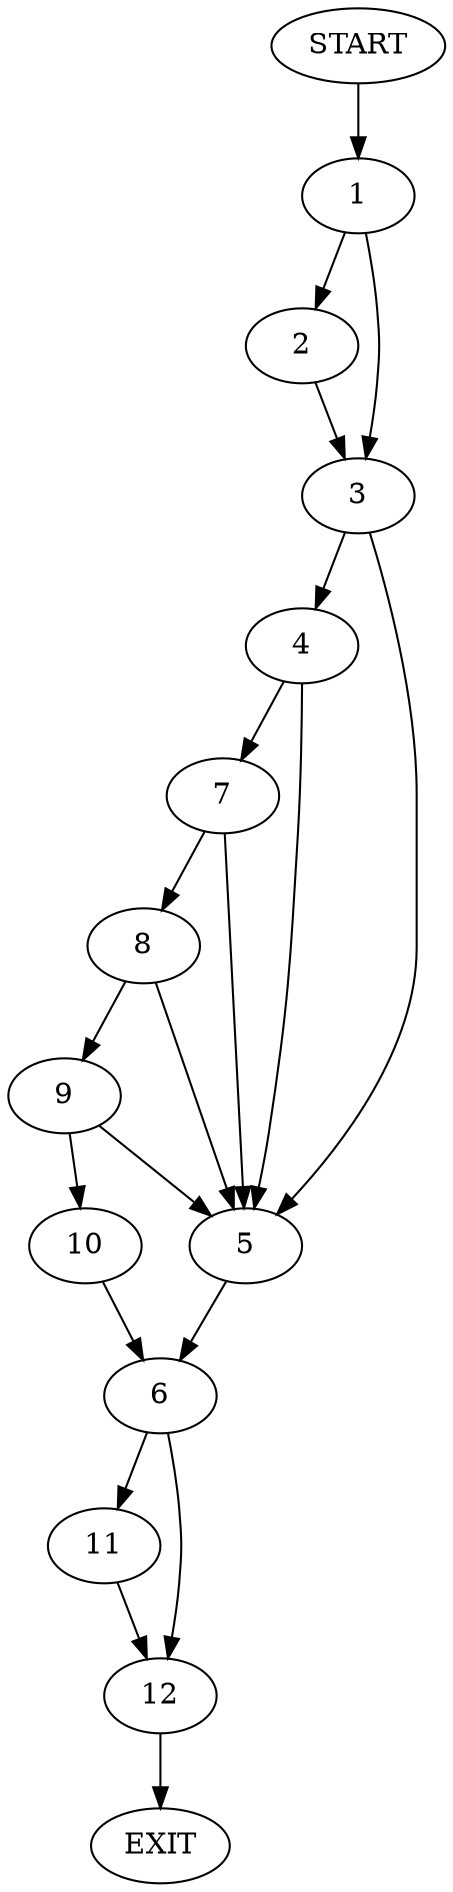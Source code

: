 digraph {
0 [label="START"]
13 [label="EXIT"]
0 -> 1
1 -> 2
1 -> 3
2 -> 3
3 -> 4
3 -> 5
5 -> 6
4 -> 7
4 -> 5
7 -> 5
7 -> 8
8 -> 5
8 -> 9
9 -> 10
9 -> 5
10 -> 6
6 -> 11
6 -> 12
12 -> 13
11 -> 12
}
